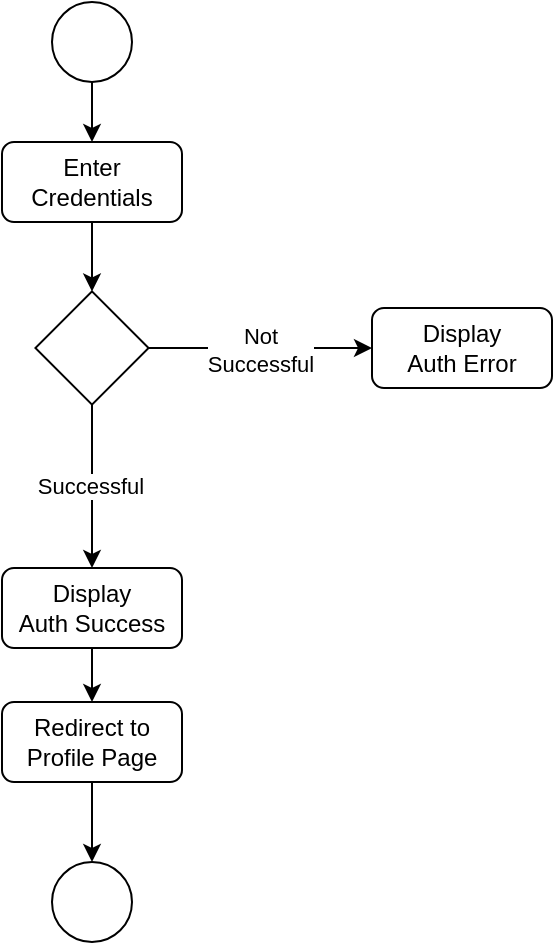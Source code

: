 <mxfile version="24.1.0" type="device">
  <diagram name="Page-1" id="e7e014a7-5840-1c2e-5031-d8a46d1fe8dd">
    <mxGraphModel dx="818" dy="531" grid="1" gridSize="10" guides="1" tooltips="1" connect="1" arrows="1" fold="1" page="1" pageScale="1" pageWidth="1169" pageHeight="826" background="none" math="0" shadow="0">
      <root>
        <mxCell id="0" />
        <mxCell id="1" parent="0" />
        <mxCell id="uXT9eWu6329VO5jyvQ90-51" style="edgeStyle=orthogonalEdgeStyle;rounded=0;orthogonalLoop=1;jettySize=auto;html=1;entryX=0.5;entryY=0;entryDx=0;entryDy=0;" parent="1" source="uXT9eWu6329VO5jyvQ90-41" target="uXT9eWu6329VO5jyvQ90-42" edge="1">
          <mxGeometry relative="1" as="geometry" />
        </mxCell>
        <mxCell id="uXT9eWu6329VO5jyvQ90-41" value="" style="ellipse;whiteSpace=wrap;html=1;aspect=fixed;" parent="1" vertex="1">
          <mxGeometry x="240" y="130" width="40" height="40" as="geometry" />
        </mxCell>
        <mxCell id="uXT9eWu6329VO5jyvQ90-50" style="edgeStyle=orthogonalEdgeStyle;rounded=0;orthogonalLoop=1;jettySize=auto;html=1;entryX=1;entryY=0;entryDx=0;entryDy=0;" parent="1" source="uXT9eWu6329VO5jyvQ90-42" target="uXT9eWu6329VO5jyvQ90-43" edge="1">
          <mxGeometry relative="1" as="geometry" />
        </mxCell>
        <mxCell id="uXT9eWu6329VO5jyvQ90-42" value="Enter&lt;br&gt;Credentials" style="rounded=1;whiteSpace=wrap;html=1;" parent="1" vertex="1">
          <mxGeometry x="215" y="200" width="90" height="40" as="geometry" />
        </mxCell>
        <mxCell id="uXT9eWu6329VO5jyvQ90-48" style="edgeStyle=orthogonalEdgeStyle;rounded=0;orthogonalLoop=1;jettySize=auto;html=1;entryX=0.5;entryY=0;entryDx=0;entryDy=0;" parent="1" source="uXT9eWu6329VO5jyvQ90-43" target="uXT9eWu6329VO5jyvQ90-45" edge="1">
          <mxGeometry relative="1" as="geometry" />
        </mxCell>
        <mxCell id="uXT9eWu6329VO5jyvQ90-53" value="Successful" style="edgeLabel;html=1;align=center;verticalAlign=middle;resizable=0;points=[];" parent="uXT9eWu6329VO5jyvQ90-48" vertex="1" connectable="0">
          <mxGeometry x="-0.004" y="-1" relative="1" as="geometry">
            <mxPoint as="offset" />
          </mxGeometry>
        </mxCell>
        <mxCell id="uXT9eWu6329VO5jyvQ90-49" style="edgeStyle=orthogonalEdgeStyle;rounded=0;orthogonalLoop=1;jettySize=auto;html=1;entryX=0;entryY=0.5;entryDx=0;entryDy=0;" parent="1" source="uXT9eWu6329VO5jyvQ90-43" target="uXT9eWu6329VO5jyvQ90-44" edge="1">
          <mxGeometry relative="1" as="geometry" />
        </mxCell>
        <mxCell id="uXT9eWu6329VO5jyvQ90-52" value="Not&lt;br&gt;Successful" style="edgeLabel;html=1;align=center;verticalAlign=middle;resizable=0;points=[];labelBackgroundColor=default;" parent="uXT9eWu6329VO5jyvQ90-49" vertex="1" connectable="0">
          <mxGeometry x="-0.003" y="-1" relative="1" as="geometry">
            <mxPoint as="offset" />
          </mxGeometry>
        </mxCell>
        <mxCell id="uXT9eWu6329VO5jyvQ90-43" value="" style="whiteSpace=wrap;html=1;aspect=fixed;rotation=-45;" parent="1" vertex="1">
          <mxGeometry x="240" y="283" width="40" height="40" as="geometry" />
        </mxCell>
        <mxCell id="uXT9eWu6329VO5jyvQ90-44" value="Display&lt;br&gt;Auth Error" style="rounded=1;whiteSpace=wrap;html=1;" parent="1" vertex="1">
          <mxGeometry x="400" y="283" width="90" height="40" as="geometry" />
        </mxCell>
        <mxCell id="uXT9eWu6329VO5jyvQ90-47" style="edgeStyle=orthogonalEdgeStyle;rounded=0;orthogonalLoop=1;jettySize=auto;html=1;entryX=0.5;entryY=0;entryDx=0;entryDy=0;" parent="1" source="uXT9eWu6329VO5jyvQ90-45" target="uXT9eWu6329VO5jyvQ90-46" edge="1">
          <mxGeometry relative="1" as="geometry" />
        </mxCell>
        <mxCell id="uXT9eWu6329VO5jyvQ90-45" value="Display&lt;br&gt;Auth Success" style="rounded=1;whiteSpace=wrap;html=1;" parent="1" vertex="1">
          <mxGeometry x="215" y="413" width="90" height="40" as="geometry" />
        </mxCell>
        <mxCell id="uXT9eWu6329VO5jyvQ90-55" style="edgeStyle=orthogonalEdgeStyle;rounded=0;orthogonalLoop=1;jettySize=auto;html=1;entryX=0.5;entryY=0;entryDx=0;entryDy=0;" parent="1" source="uXT9eWu6329VO5jyvQ90-46" target="uXT9eWu6329VO5jyvQ90-54" edge="1">
          <mxGeometry relative="1" as="geometry" />
        </mxCell>
        <mxCell id="uXT9eWu6329VO5jyvQ90-46" value="Redirect to&lt;br&gt;Profile Page" style="rounded=1;whiteSpace=wrap;html=1;" parent="1" vertex="1">
          <mxGeometry x="215" y="480" width="90" height="40" as="geometry" />
        </mxCell>
        <mxCell id="uXT9eWu6329VO5jyvQ90-54" value="" style="ellipse;whiteSpace=wrap;html=1;aspect=fixed;" parent="1" vertex="1">
          <mxGeometry x="240" y="560" width="40" height="40" as="geometry" />
        </mxCell>
      </root>
    </mxGraphModel>
  </diagram>
</mxfile>
